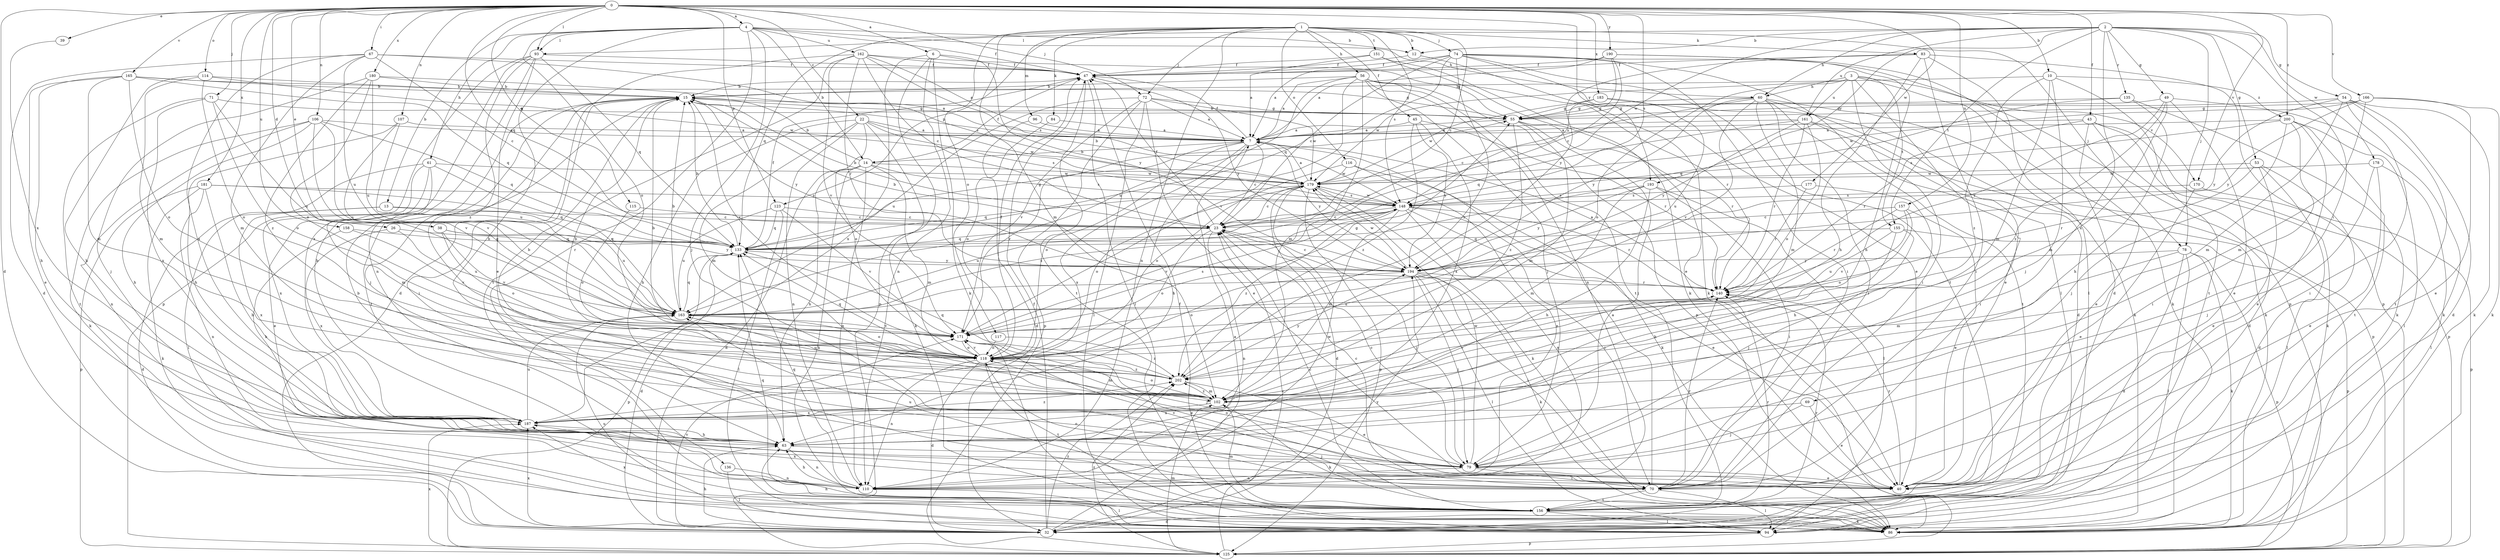 strict digraph  {
0;
1;
2;
3;
4;
6;
7;
10;
12;
13;
14;
15;
22;
23;
26;
32;
38;
39;
40;
43;
45;
47;
49;
53;
54;
55;
56;
60;
61;
63;
67;
69;
70;
71;
72;
74;
78;
79;
83;
84;
86;
93;
94;
96;
102;
106;
107;
110;
114;
115;
116;
117;
118;
123;
125;
133;
135;
136;
140;
148;
151;
155;
156;
157;
158;
161;
162;
163;
165;
166;
170;
171;
177;
178;
179;
180;
181;
183;
187;
190;
193;
194;
200;
202;
0 -> 4  [label=a];
0 -> 6  [label=a];
0 -> 10  [label=b];
0 -> 22  [label=c];
0 -> 26  [label=d];
0 -> 32  [label=d];
0 -> 38  [label=e];
0 -> 39  [label=e];
0 -> 43  [label=f];
0 -> 67  [label=i];
0 -> 71  [label=j];
0 -> 72  [label=j];
0 -> 93  [label=l];
0 -> 106  [label=n];
0 -> 107  [label=n];
0 -> 114  [label=o];
0 -> 115  [label=o];
0 -> 123  [label=p];
0 -> 133  [label=q];
0 -> 148  [label=s];
0 -> 157  [label=u];
0 -> 158  [label=u];
0 -> 165  [label=v];
0 -> 166  [label=v];
0 -> 170  [label=v];
0 -> 177  [label=w];
0 -> 180  [label=x];
0 -> 181  [label=x];
0 -> 183  [label=x];
0 -> 190  [label=y];
0 -> 193  [label=y];
0 -> 200  [label=z];
1 -> 12  [label=b];
1 -> 23  [label=c];
1 -> 45  [label=f];
1 -> 56  [label=h];
1 -> 72  [label=j];
1 -> 74  [label=j];
1 -> 78  [label=j];
1 -> 83  [label=k];
1 -> 84  [label=k];
1 -> 96  [label=m];
1 -> 102  [label=m];
1 -> 110  [label=n];
1 -> 116  [label=o];
1 -> 117  [label=o];
1 -> 123  [label=p];
1 -> 133  [label=q];
1 -> 148  [label=s];
1 -> 151  [label=t];
2 -> 12  [label=b];
2 -> 49  [label=g];
2 -> 53  [label=g];
2 -> 54  [label=g];
2 -> 60  [label=h];
2 -> 69  [label=i];
2 -> 78  [label=j];
2 -> 93  [label=l];
2 -> 135  [label=r];
2 -> 155  [label=t];
2 -> 161  [label=u];
2 -> 178  [label=w];
2 -> 179  [label=w];
2 -> 187  [label=x];
2 -> 193  [label=y];
3 -> 40  [label=e];
3 -> 60  [label=h];
3 -> 70  [label=i];
3 -> 86  [label=k];
3 -> 118  [label=o];
3 -> 155  [label=t];
3 -> 161  [label=u];
3 -> 170  [label=v];
3 -> 179  [label=w];
4 -> 12  [label=b];
4 -> 13  [label=b];
4 -> 14  [label=b];
4 -> 47  [label=f];
4 -> 60  [label=h];
4 -> 61  [label=h];
4 -> 63  [label=h];
4 -> 79  [label=j];
4 -> 93  [label=l];
4 -> 118  [label=o];
4 -> 136  [label=r];
4 -> 162  [label=u];
6 -> 47  [label=f];
6 -> 86  [label=k];
6 -> 110  [label=n];
6 -> 125  [label=p];
6 -> 187  [label=x];
6 -> 194  [label=y];
7 -> 14  [label=b];
7 -> 23  [label=c];
7 -> 47  [label=f];
7 -> 63  [label=h];
7 -> 118  [label=o];
7 -> 171  [label=v];
7 -> 187  [label=x];
7 -> 194  [label=y];
10 -> 15  [label=b];
10 -> 79  [label=j];
10 -> 102  [label=m];
10 -> 156  [label=t];
10 -> 200  [label=z];
10 -> 202  [label=z];
12 -> 47  [label=f];
12 -> 86  [label=k];
13 -> 23  [label=c];
13 -> 32  [label=d];
13 -> 163  [label=u];
13 -> 187  [label=x];
14 -> 15  [label=b];
14 -> 32  [label=d];
14 -> 47  [label=f];
14 -> 63  [label=h];
14 -> 86  [label=k];
14 -> 102  [label=m];
14 -> 110  [label=n];
14 -> 148  [label=s];
14 -> 179  [label=w];
15 -> 55  [label=g];
15 -> 70  [label=i];
15 -> 79  [label=j];
15 -> 156  [label=t];
15 -> 171  [label=v];
15 -> 194  [label=y];
22 -> 7  [label=a];
22 -> 63  [label=h];
22 -> 86  [label=k];
22 -> 102  [label=m];
22 -> 110  [label=n];
22 -> 118  [label=o];
22 -> 148  [label=s];
22 -> 179  [label=w];
23 -> 15  [label=b];
23 -> 47  [label=f];
23 -> 79  [label=j];
23 -> 110  [label=n];
23 -> 118  [label=o];
23 -> 133  [label=q];
26 -> 133  [label=q];
26 -> 163  [label=u];
26 -> 187  [label=x];
32 -> 7  [label=a];
32 -> 47  [label=f];
32 -> 63  [label=h];
32 -> 140  [label=r];
32 -> 171  [label=v];
32 -> 187  [label=x];
32 -> 194  [label=y];
32 -> 202  [label=z];
38 -> 118  [label=o];
38 -> 133  [label=q];
38 -> 171  [label=v];
38 -> 194  [label=y];
39 -> 187  [label=x];
40 -> 15  [label=b];
40 -> 140  [label=r];
43 -> 7  [label=a];
43 -> 32  [label=d];
43 -> 40  [label=e];
43 -> 86  [label=k];
43 -> 125  [label=p];
43 -> 140  [label=r];
45 -> 7  [label=a];
45 -> 140  [label=r];
45 -> 187  [label=x];
45 -> 194  [label=y];
45 -> 202  [label=z];
47 -> 15  [label=b];
47 -> 94  [label=l];
47 -> 156  [label=t];
47 -> 194  [label=y];
49 -> 40  [label=e];
49 -> 55  [label=g];
49 -> 86  [label=k];
49 -> 102  [label=m];
49 -> 140  [label=r];
49 -> 202  [label=z];
53 -> 32  [label=d];
53 -> 40  [label=e];
53 -> 94  [label=l];
53 -> 140  [label=r];
53 -> 179  [label=w];
54 -> 32  [label=d];
54 -> 55  [label=g];
54 -> 70  [label=i];
54 -> 86  [label=k];
54 -> 102  [label=m];
54 -> 156  [label=t];
54 -> 194  [label=y];
55 -> 7  [label=a];
55 -> 15  [label=b];
55 -> 79  [label=j];
55 -> 102  [label=m];
55 -> 140  [label=r];
55 -> 202  [label=z];
56 -> 7  [label=a];
56 -> 15  [label=b];
56 -> 79  [label=j];
56 -> 102  [label=m];
56 -> 110  [label=n];
56 -> 125  [label=p];
56 -> 140  [label=r];
56 -> 156  [label=t];
56 -> 163  [label=u];
56 -> 171  [label=v];
60 -> 23  [label=c];
60 -> 32  [label=d];
60 -> 55  [label=g];
60 -> 70  [label=i];
60 -> 86  [label=k];
60 -> 102  [label=m];
60 -> 156  [label=t];
60 -> 171  [label=v];
60 -> 194  [label=y];
61 -> 40  [label=e];
61 -> 94  [label=l];
61 -> 102  [label=m];
61 -> 163  [label=u];
61 -> 179  [label=w];
61 -> 187  [label=x];
63 -> 79  [label=j];
63 -> 110  [label=n];
67 -> 23  [label=c];
67 -> 32  [label=d];
67 -> 47  [label=f];
67 -> 102  [label=m];
67 -> 148  [label=s];
67 -> 163  [label=u];
67 -> 187  [label=x];
69 -> 40  [label=e];
69 -> 79  [label=j];
69 -> 187  [label=x];
70 -> 7  [label=a];
70 -> 23  [label=c];
70 -> 94  [label=l];
70 -> 118  [label=o];
70 -> 140  [label=r];
70 -> 156  [label=t];
70 -> 163  [label=u];
70 -> 171  [label=v];
70 -> 187  [label=x];
71 -> 55  [label=g];
71 -> 118  [label=o];
71 -> 156  [label=t];
71 -> 163  [label=u];
71 -> 187  [label=x];
72 -> 7  [label=a];
72 -> 40  [label=e];
72 -> 55  [label=g];
72 -> 94  [label=l];
72 -> 125  [label=p];
72 -> 163  [label=u];
72 -> 171  [label=v];
72 -> 179  [label=w];
74 -> 7  [label=a];
74 -> 23  [label=c];
74 -> 40  [label=e];
74 -> 47  [label=f];
74 -> 70  [label=i];
74 -> 94  [label=l];
74 -> 125  [label=p];
74 -> 133  [label=q];
74 -> 156  [label=t];
74 -> 202  [label=z];
78 -> 32  [label=d];
78 -> 86  [label=k];
78 -> 94  [label=l];
78 -> 102  [label=m];
78 -> 125  [label=p];
78 -> 194  [label=y];
79 -> 23  [label=c];
79 -> 40  [label=e];
79 -> 70  [label=i];
79 -> 110  [label=n];
79 -> 118  [label=o];
79 -> 179  [label=w];
83 -> 47  [label=f];
83 -> 63  [label=h];
83 -> 70  [label=i];
83 -> 94  [label=l];
83 -> 125  [label=p];
83 -> 194  [label=y];
84 -> 7  [label=a];
84 -> 118  [label=o];
86 -> 47  [label=f];
86 -> 63  [label=h];
86 -> 163  [label=u];
93 -> 40  [label=e];
93 -> 47  [label=f];
93 -> 110  [label=n];
93 -> 125  [label=p];
93 -> 133  [label=q];
93 -> 187  [label=x];
93 -> 202  [label=z];
94 -> 125  [label=p];
96 -> 7  [label=a];
96 -> 32  [label=d];
102 -> 15  [label=b];
102 -> 86  [label=k];
102 -> 118  [label=o];
102 -> 140  [label=r];
102 -> 187  [label=x];
102 -> 202  [label=z];
106 -> 7  [label=a];
106 -> 63  [label=h];
106 -> 86  [label=k];
106 -> 110  [label=n];
106 -> 133  [label=q];
106 -> 163  [label=u];
106 -> 171  [label=v];
107 -> 7  [label=a];
107 -> 63  [label=h];
107 -> 163  [label=u];
107 -> 171  [label=v];
110 -> 63  [label=h];
110 -> 94  [label=l];
110 -> 133  [label=q];
110 -> 179  [label=w];
114 -> 15  [label=b];
114 -> 63  [label=h];
114 -> 102  [label=m];
114 -> 118  [label=o];
114 -> 179  [label=w];
115 -> 23  [label=c];
115 -> 118  [label=o];
116 -> 86  [label=k];
116 -> 110  [label=n];
116 -> 118  [label=o];
116 -> 179  [label=w];
117 -> 118  [label=o];
117 -> 202  [label=z];
118 -> 15  [label=b];
118 -> 32  [label=d];
118 -> 47  [label=f];
118 -> 102  [label=m];
118 -> 110  [label=n];
118 -> 133  [label=q];
118 -> 156  [label=t];
118 -> 171  [label=v];
118 -> 202  [label=z];
123 -> 23  [label=c];
123 -> 94  [label=l];
123 -> 133  [label=q];
123 -> 163  [label=u];
123 -> 171  [label=v];
125 -> 23  [label=c];
125 -> 102  [label=m];
125 -> 187  [label=x];
125 -> 202  [label=z];
133 -> 15  [label=b];
133 -> 32  [label=d];
133 -> 47  [label=f];
133 -> 55  [label=g];
133 -> 125  [label=p];
133 -> 194  [label=y];
135 -> 55  [label=g];
135 -> 63  [label=h];
135 -> 86  [label=k];
135 -> 133  [label=q];
136 -> 94  [label=l];
136 -> 110  [label=n];
140 -> 7  [label=a];
140 -> 163  [label=u];
148 -> 23  [label=c];
148 -> 40  [label=e];
148 -> 70  [label=i];
148 -> 102  [label=m];
148 -> 110  [label=n];
148 -> 140  [label=r];
148 -> 163  [label=u];
148 -> 171  [label=v];
148 -> 179  [label=w];
148 -> 202  [label=z];
151 -> 7  [label=a];
151 -> 40  [label=e];
151 -> 47  [label=f];
151 -> 86  [label=k];
155 -> 63  [label=h];
155 -> 79  [label=j];
155 -> 125  [label=p];
155 -> 133  [label=q];
155 -> 163  [label=u];
156 -> 23  [label=c];
156 -> 32  [label=d];
156 -> 86  [label=k];
156 -> 94  [label=l];
156 -> 102  [label=m];
156 -> 133  [label=q];
156 -> 140  [label=r];
156 -> 187  [label=x];
157 -> 23  [label=c];
157 -> 40  [label=e];
157 -> 118  [label=o];
157 -> 140  [label=r];
157 -> 171  [label=v];
158 -> 63  [label=h];
158 -> 133  [label=q];
158 -> 171  [label=v];
161 -> 7  [label=a];
161 -> 70  [label=i];
161 -> 118  [label=o];
161 -> 125  [label=p];
161 -> 133  [label=q];
161 -> 140  [label=r];
161 -> 194  [label=y];
162 -> 7  [label=a];
162 -> 23  [label=c];
162 -> 32  [label=d];
162 -> 47  [label=f];
162 -> 55  [label=g];
162 -> 140  [label=r];
162 -> 148  [label=s];
162 -> 156  [label=t];
162 -> 171  [label=v];
163 -> 15  [label=b];
163 -> 118  [label=o];
163 -> 133  [label=q];
163 -> 148  [label=s];
163 -> 171  [label=v];
165 -> 15  [label=b];
165 -> 40  [label=e];
165 -> 55  [label=g];
165 -> 63  [label=h];
165 -> 102  [label=m];
165 -> 118  [label=o];
165 -> 133  [label=q];
166 -> 40  [label=e];
166 -> 55  [label=g];
166 -> 86  [label=k];
166 -> 102  [label=m];
166 -> 179  [label=w];
166 -> 194  [label=y];
170 -> 40  [label=e];
170 -> 125  [label=p];
170 -> 148  [label=s];
171 -> 40  [label=e];
171 -> 55  [label=g];
171 -> 79  [label=j];
171 -> 118  [label=o];
171 -> 148  [label=s];
177 -> 63  [label=h];
177 -> 140  [label=r];
177 -> 148  [label=s];
178 -> 40  [label=e];
178 -> 79  [label=j];
178 -> 94  [label=l];
178 -> 179  [label=w];
179 -> 7  [label=a];
179 -> 15  [label=b];
179 -> 23  [label=c];
179 -> 32  [label=d];
179 -> 86  [label=k];
179 -> 118  [label=o];
179 -> 125  [label=p];
179 -> 133  [label=q];
179 -> 148  [label=s];
180 -> 7  [label=a];
180 -> 15  [label=b];
180 -> 79  [label=j];
180 -> 118  [label=o];
180 -> 163  [label=u];
180 -> 202  [label=z];
181 -> 63  [label=h];
181 -> 86  [label=k];
181 -> 110  [label=n];
181 -> 125  [label=p];
181 -> 133  [label=q];
181 -> 148  [label=s];
183 -> 55  [label=g];
183 -> 86  [label=k];
183 -> 163  [label=u];
183 -> 179  [label=w];
187 -> 15  [label=b];
187 -> 63  [label=h];
187 -> 163  [label=u];
187 -> 202  [label=z];
190 -> 7  [label=a];
190 -> 23  [label=c];
190 -> 32  [label=d];
190 -> 47  [label=f];
190 -> 63  [label=h];
190 -> 148  [label=s];
193 -> 63  [label=h];
193 -> 70  [label=i];
193 -> 94  [label=l];
193 -> 102  [label=m];
193 -> 148  [label=s];
193 -> 194  [label=y];
194 -> 15  [label=b];
194 -> 23  [label=c];
194 -> 70  [label=i];
194 -> 79  [label=j];
194 -> 86  [label=k];
194 -> 94  [label=l];
194 -> 118  [label=o];
194 -> 140  [label=r];
194 -> 179  [label=w];
200 -> 7  [label=a];
200 -> 40  [label=e];
200 -> 70  [label=i];
200 -> 79  [label=j];
200 -> 94  [label=l];
200 -> 148  [label=s];
200 -> 156  [label=t];
202 -> 15  [label=b];
202 -> 40  [label=e];
202 -> 102  [label=m];
202 -> 133  [label=q];
202 -> 163  [label=u];
202 -> 194  [label=y];
}
